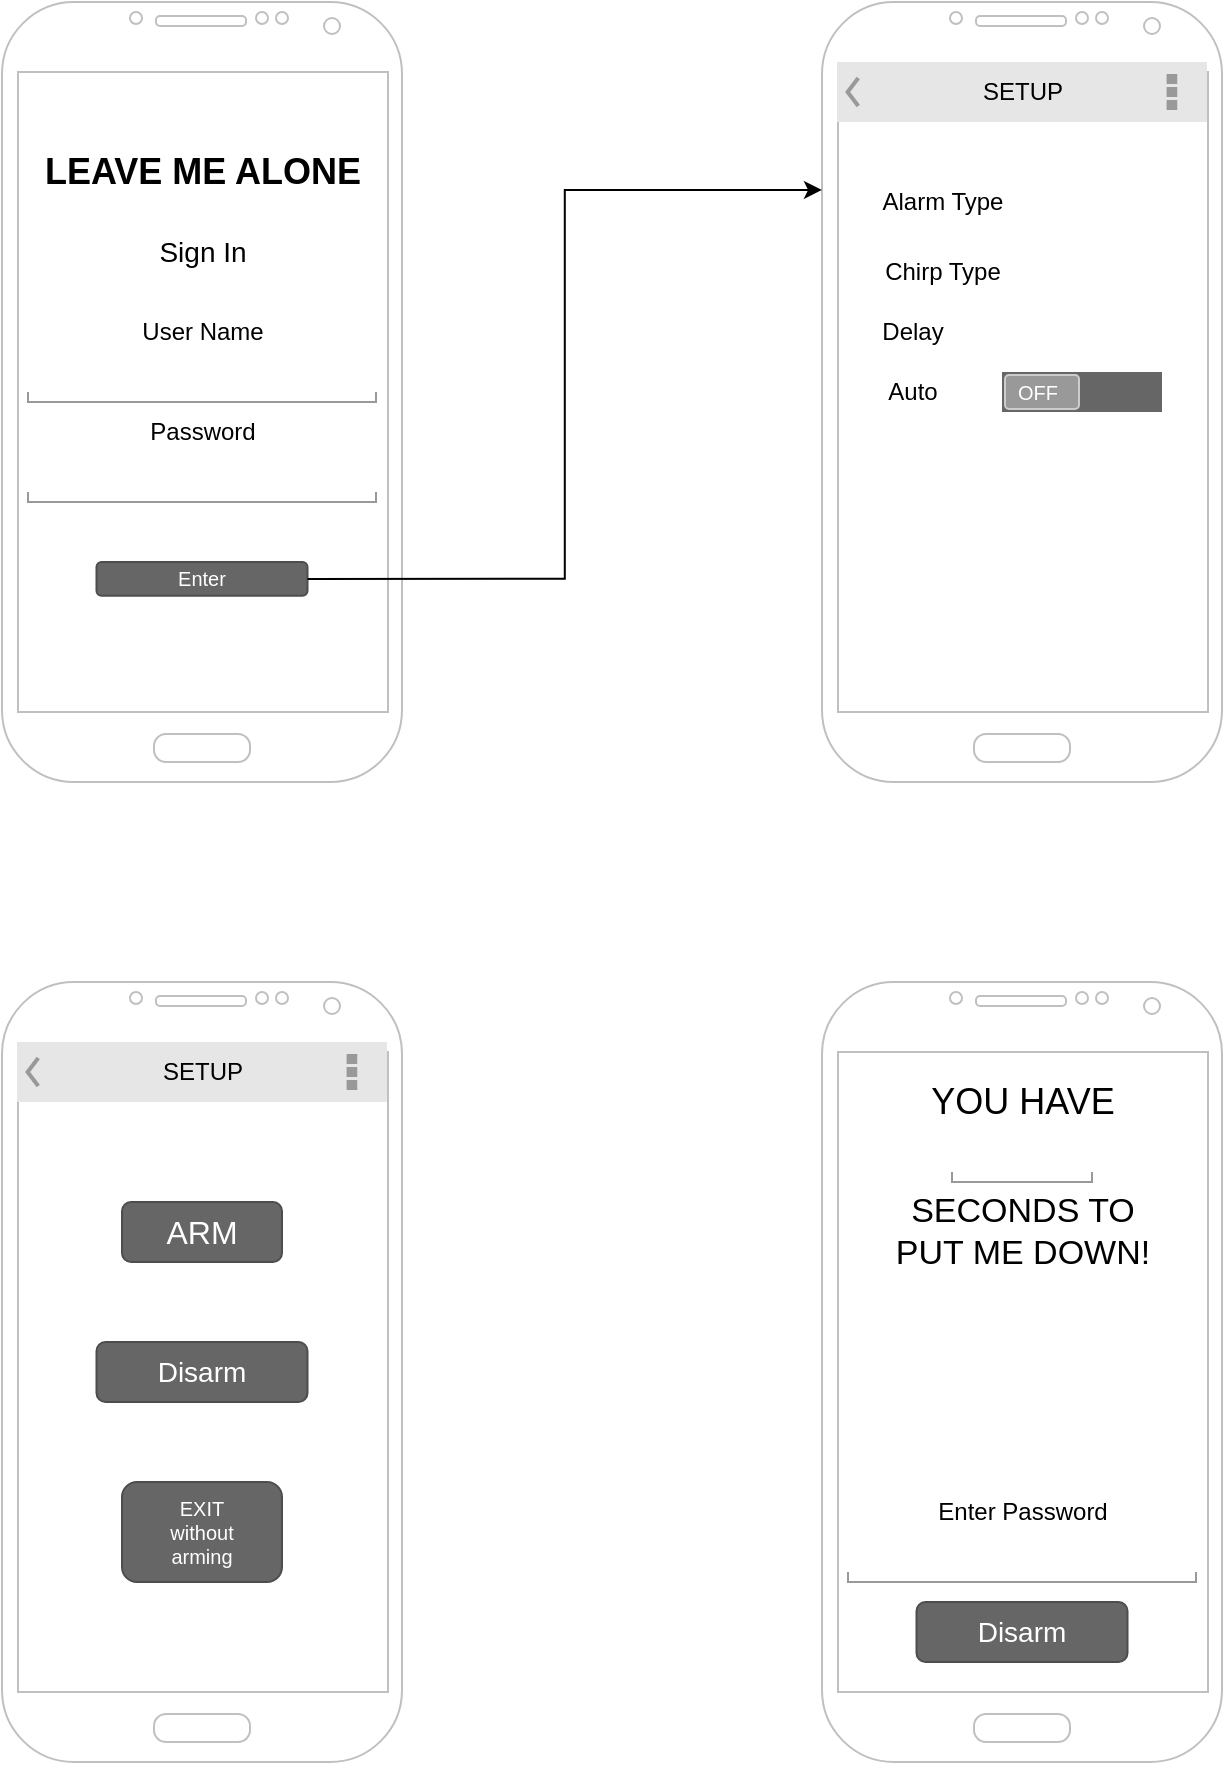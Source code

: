 <mxfile version="23.0.2" type="device" pages="2">
  <diagram name="Page-1" id="sbtFq-Jo9rmZDgne4urp">
    <mxGraphModel dx="1098" dy="820" grid="1" gridSize="10" guides="1" tooltips="1" connect="1" arrows="1" fold="1" page="1" pageScale="1" pageWidth="850" pageHeight="1100" math="0" shadow="0">
      <root>
        <mxCell id="0" />
        <mxCell id="1" parent="0" />
        <mxCell id="Jt3h1me3P-TocZ8PeFPC-1" value="" style="verticalLabelPosition=bottom;verticalAlign=top;html=1;shadow=0;dashed=0;strokeWidth=1;shape=mxgraph.android.phone2;strokeColor=#c0c0c0;" parent="1" vertex="1">
          <mxGeometry x="80" y="40" width="200" height="390" as="geometry" />
        </mxCell>
        <mxCell id="Jt3h1me3P-TocZ8PeFPC-2" value="&lt;p style=&quot;line-height: 200%;&quot;&gt;&lt;font style=&quot;font-size: 18px;&quot;&gt;&lt;b&gt;LEAVE ME ALONE&lt;/b&gt;&lt;/font&gt;&lt;/p&gt;" style="text;html=1;align=center;verticalAlign=middle;resizable=0;points=[];autosize=1;strokeColor=none;fillColor=none;" parent="1" vertex="1">
          <mxGeometry x="90" y="95" width="180" height="60" as="geometry" />
        </mxCell>
        <mxCell id="Jt3h1me3P-TocZ8PeFPC-3" value="&lt;font style=&quot;font-size: 14px;&quot;&gt;Sign In&lt;/font&gt;" style="text;html=1;align=center;verticalAlign=middle;resizable=0;points=[];autosize=1;strokeColor=none;fillColor=none;" parent="1" vertex="1">
          <mxGeometry x="145" y="150" width="70" height="30" as="geometry" />
        </mxCell>
        <mxCell id="Jt3h1me3P-TocZ8PeFPC-4" value="" style="strokeWidth=1;html=1;shadow=0;dashed=0;shape=mxgraph.android.textfield;align=center;strokeColor=#999999;pointerEvents=1" parent="1" vertex="1">
          <mxGeometry x="93" y="210" width="174" height="30" as="geometry" />
        </mxCell>
        <mxCell id="Jt3h1me3P-TocZ8PeFPC-5" value="" style="strokeWidth=1;html=1;shadow=0;dashed=0;shape=mxgraph.android.textfield;align=center;strokeColor=#999999;pointerEvents=1" parent="1" vertex="1">
          <mxGeometry x="93" y="260" width="174" height="30" as="geometry" />
        </mxCell>
        <mxCell id="Jt3h1me3P-TocZ8PeFPC-7" value="User Name" style="text;html=1;align=center;verticalAlign=middle;resizable=0;points=[];autosize=1;strokeColor=none;fillColor=none;" parent="1" vertex="1">
          <mxGeometry x="140" y="190" width="80" height="30" as="geometry" />
        </mxCell>
        <mxCell id="Jt3h1me3P-TocZ8PeFPC-8" value="Password" style="text;html=1;align=center;verticalAlign=middle;resizable=0;points=[];autosize=1;strokeColor=none;fillColor=none;" parent="1" vertex="1">
          <mxGeometry x="140" y="240" width="80" height="30" as="geometry" />
        </mxCell>
        <mxCell id="Jt3h1me3P-TocZ8PeFPC-9" value="Enter" style="rounded=1;html=1;shadow=0;dashed=0;whiteSpace=wrap;fontSize=10;fillColor=#666666;align=center;strokeColor=#4D4D4D;fontColor=#ffffff;" parent="1" vertex="1">
          <mxGeometry x="127.25" y="320" width="105.5" height="16.88" as="geometry" />
        </mxCell>
        <mxCell id="Jt3h1me3P-TocZ8PeFPC-10" value="" style="verticalLabelPosition=bottom;verticalAlign=top;html=1;shadow=0;dashed=0;strokeWidth=1;shape=mxgraph.android.phone2;strokeColor=#c0c0c0;" parent="1" vertex="1">
          <mxGeometry x="490" y="40" width="200" height="390" as="geometry" />
        </mxCell>
        <mxCell id="Jt3h1me3P-TocZ8PeFPC-13" value="Alarm Type" style="text;html=1;align=center;verticalAlign=middle;resizable=0;points=[];autosize=1;strokeColor=none;fillColor=none;" parent="1" vertex="1">
          <mxGeometry x="510" y="125" width="80" height="30" as="geometry" />
        </mxCell>
        <mxCell id="Jt3h1me3P-TocZ8PeFPC-14" value="Chirp Type" style="text;html=1;align=center;verticalAlign=middle;resizable=0;points=[];autosize=1;strokeColor=none;fillColor=none;" parent="1" vertex="1">
          <mxGeometry x="510" y="160" width="80" height="30" as="geometry" />
        </mxCell>
        <mxCell id="Jt3h1me3P-TocZ8PeFPC-15" value="Delay" style="text;html=1;align=center;verticalAlign=middle;resizable=0;points=[];autosize=1;strokeColor=none;fillColor=none;" parent="1" vertex="1">
          <mxGeometry x="510" y="190" width="50" height="30" as="geometry" />
        </mxCell>
        <mxCell id="Jt3h1me3P-TocZ8PeFPC-21" value="" style="verticalLabelPosition=bottom;verticalAlign=top;html=1;shadow=0;dashed=0;strokeWidth=1;shape=mxgraph.android.switch_off;fillColor=#666666;sketch=0;" parent="1" vertex="1">
          <mxGeometry x="580" y="225" width="80" height="20" as="geometry" />
        </mxCell>
        <mxCell id="Jt3h1me3P-TocZ8PeFPC-22" value="Auto" style="text;html=1;align=center;verticalAlign=middle;resizable=0;points=[];autosize=1;strokeColor=none;fillColor=none;" parent="1" vertex="1">
          <mxGeometry x="510" y="220" width="50" height="30" as="geometry" />
        </mxCell>
        <mxCell id="Jt3h1me3P-TocZ8PeFPC-24" value="&lt;font style=&quot;font-size: 10px;&quot;&gt;EXIT&lt;br&gt;without&lt;br&gt;arming&lt;br&gt;&lt;/font&gt;" style="rounded=1;html=1;shadow=0;dashed=0;whiteSpace=wrap;fontSize=10;fillColor=#666666;align=center;strokeColor=#4D4D4D;fontColor=#ffffff;" parent="1" vertex="1">
          <mxGeometry x="140" y="780" width="80" height="50" as="geometry" />
        </mxCell>
        <mxCell id="Jt3h1me3P-TocZ8PeFPC-25" style="edgeStyle=orthogonalEdgeStyle;rounded=0;orthogonalLoop=1;jettySize=auto;html=1;exitX=1;exitY=0.5;exitDx=0;exitDy=0;entryX=0;entryY=0.241;entryDx=0;entryDy=0;entryPerimeter=0;" parent="1" source="Jt3h1me3P-TocZ8PeFPC-9" target="Jt3h1me3P-TocZ8PeFPC-10" edge="1">
          <mxGeometry relative="1" as="geometry" />
        </mxCell>
        <mxCell id="Jt3h1me3P-TocZ8PeFPC-26" value="" style="verticalLabelPosition=bottom;verticalAlign=top;html=1;shadow=0;dashed=0;strokeWidth=1;shape=mxgraph.android.phone2;strokeColor=#c0c0c0;" parent="1" vertex="1">
          <mxGeometry x="80" y="530" width="200" height="390" as="geometry" />
        </mxCell>
        <mxCell id="Jt3h1me3P-TocZ8PeFPC-30" value="&lt;font style=&quot;font-size: 14px;&quot;&gt;Disarm&lt;/font&gt;" style="rounded=1;html=1;shadow=0;dashed=0;whiteSpace=wrap;fontSize=10;fillColor=#666666;align=center;strokeColor=#4D4D4D;fontColor=#ffffff;" parent="1" vertex="1">
          <mxGeometry x="127.25" y="710" width="105.5" height="30" as="geometry" />
        </mxCell>
        <mxCell id="Jt3h1me3P-TocZ8PeFPC-32" value="" style="verticalLabelPosition=bottom;verticalAlign=top;html=1;shadow=0;dashed=0;strokeWidth=1;shape=mxgraph.android.phone2;strokeColor=#c0c0c0;" parent="1" vertex="1">
          <mxGeometry x="490" y="530" width="200" height="390" as="geometry" />
        </mxCell>
        <mxCell id="Jt3h1me3P-TocZ8PeFPC-34" value="&lt;font style=&quot;font-size: 18px;&quot;&gt;YOU HAVE&lt;/font&gt;" style="text;html=1;align=center;verticalAlign=middle;resizable=0;points=[];autosize=1;strokeColor=none;fillColor=none;" parent="1" vertex="1">
          <mxGeometry x="530" y="570" width="120" height="40" as="geometry" />
        </mxCell>
        <mxCell id="Jt3h1me3P-TocZ8PeFPC-35" value="&lt;font style=&quot;font-size: 17px;&quot;&gt;SECONDS TO&lt;br&gt;PUT ME DOWN!&lt;/font&gt;" style="text;html=1;align=center;verticalAlign=middle;resizable=0;points=[];autosize=1;strokeColor=none;fillColor=none;" parent="1" vertex="1">
          <mxGeometry x="515" y="630" width="150" height="50" as="geometry" />
        </mxCell>
        <mxCell id="Jt3h1me3P-TocZ8PeFPC-36" value="" style="strokeWidth=1;html=1;shadow=0;dashed=0;shape=mxgraph.android.textfield;align=center;strokeColor=#999999;pointerEvents=1" parent="1" vertex="1">
          <mxGeometry x="555" y="600" width="70" height="30" as="geometry" />
        </mxCell>
        <mxCell id="Jt3h1me3P-TocZ8PeFPC-37" value="&lt;font style=&quot;font-size: 14px;&quot;&gt;Disarm&lt;/font&gt;" style="rounded=1;html=1;shadow=0;dashed=0;whiteSpace=wrap;fontSize=10;fillColor=#666666;align=center;strokeColor=#4D4D4D;fontColor=#ffffff;" parent="1" vertex="1">
          <mxGeometry x="537.25" y="840" width="105.5" height="30" as="geometry" />
        </mxCell>
        <mxCell id="Jt3h1me3P-TocZ8PeFPC-38" value="" style="strokeWidth=1;html=1;shadow=0;dashed=0;shape=mxgraph.android.textfield;align=center;strokeColor=#999999;pointerEvents=1" parent="1" vertex="1">
          <mxGeometry x="503" y="800" width="174" height="30" as="geometry" />
        </mxCell>
        <mxCell id="Jt3h1me3P-TocZ8PeFPC-39" value="Enter Password" style="text;html=1;align=center;verticalAlign=middle;resizable=0;points=[];autosize=1;strokeColor=none;fillColor=none;" parent="1" vertex="1">
          <mxGeometry x="535" y="780" width="110" height="30" as="geometry" />
        </mxCell>
        <mxCell id="4_gw0AmZkJH5VeVwcSMi-1" value="SETUP" style="strokeWidth=1;html=1;shadow=0;dashed=0;shape=mxgraph.android.action_bar;fillColor=#E6E6E6;strokeColor=#c0c0c0;strokeWidth=2;whiteSpace=wrap;" vertex="1" parent="1">
          <mxGeometry x="497.5" y="70" width="185" height="30" as="geometry" />
        </mxCell>
        <mxCell id="4_gw0AmZkJH5VeVwcSMi-2" value="&lt;font style=&quot;font-size: 16px;&quot;&gt;ARM&lt;/font&gt;" style="rounded=1;html=1;shadow=0;dashed=0;whiteSpace=wrap;fontSize=10;fillColor=#666666;align=center;strokeColor=#4D4D4D;fontColor=#ffffff;" vertex="1" parent="1">
          <mxGeometry x="140" y="640" width="80" height="30" as="geometry" />
        </mxCell>
        <mxCell id="4_gw0AmZkJH5VeVwcSMi-3" value="SETUP" style="strokeWidth=1;html=1;shadow=0;dashed=0;shape=mxgraph.android.action_bar;fillColor=#E6E6E6;strokeColor=#c0c0c0;strokeWidth=2;whiteSpace=wrap;" vertex="1" parent="1">
          <mxGeometry x="87.5" y="560" width="185" height="30" as="geometry" />
        </mxCell>
      </root>
    </mxGraphModel>
  </diagram>
  <diagram id="uHZR-gzTOT964BG31ogf" name="Page-2">
    <mxGraphModel dx="1101" dy="744" grid="1" gridSize="10" guides="1" tooltips="1" connect="1" arrows="1" fold="1" page="1" pageScale="1" pageWidth="850" pageHeight="1100" math="0" shadow="0">
      <root>
        <mxCell id="0" />
        <mxCell id="1" parent="0" />
      </root>
    </mxGraphModel>
  </diagram>
</mxfile>
